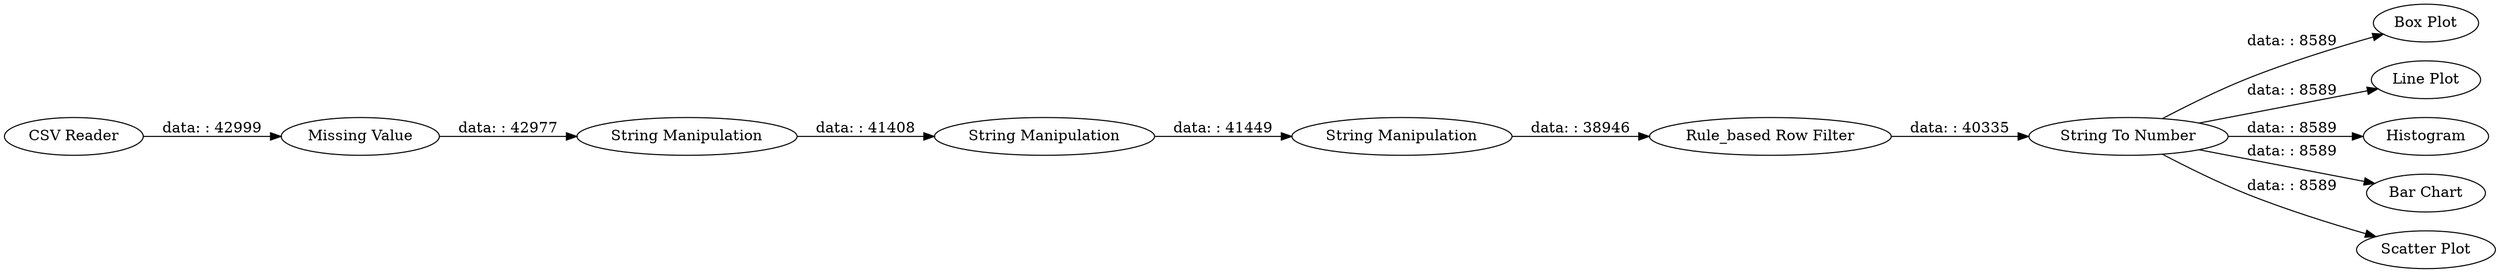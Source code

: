 digraph {
	"-5761907441325984193_11" [label="Box Plot"]
	"-5761907441325984193_3" [label="String Manipulation"]
	"-5761907441325984193_9" [label="Line Plot"]
	"-5761907441325984193_1" [label="CSV Reader"]
	"-5761907441325984193_8" [label=Histogram]
	"-5761907441325984193_2" [label="Missing Value"]
	"-5761907441325984193_7" [label="Bar Chart"]
	"-5761907441325984193_10" [label="Scatter Plot"]
	"-5761907441325984193_12" [label="String To Number"]
	"-5761907441325984193_4" [label="String Manipulation"]
	"-5761907441325984193_6" [label="Rule_based Row Filter"]
	"-5761907441325984193_5" [label="String Manipulation"]
	"-5761907441325984193_2" -> "-5761907441325984193_3" [label="data: : 42977"]
	"-5761907441325984193_12" -> "-5761907441325984193_8" [label="data: : 8589"]
	"-5761907441325984193_5" -> "-5761907441325984193_6" [label="data: : 38946"]
	"-5761907441325984193_12" -> "-5761907441325984193_10" [label="data: : 8589"]
	"-5761907441325984193_6" -> "-5761907441325984193_12" [label="data: : 40335"]
	"-5761907441325984193_12" -> "-5761907441325984193_7" [label="data: : 8589"]
	"-5761907441325984193_3" -> "-5761907441325984193_4" [label="data: : 41408"]
	"-5761907441325984193_4" -> "-5761907441325984193_5" [label="data: : 41449"]
	"-5761907441325984193_12" -> "-5761907441325984193_11" [label="data: : 8589"]
	"-5761907441325984193_1" -> "-5761907441325984193_2" [label="data: : 42999"]
	"-5761907441325984193_12" -> "-5761907441325984193_9" [label="data: : 8589"]
	rankdir=LR
}
